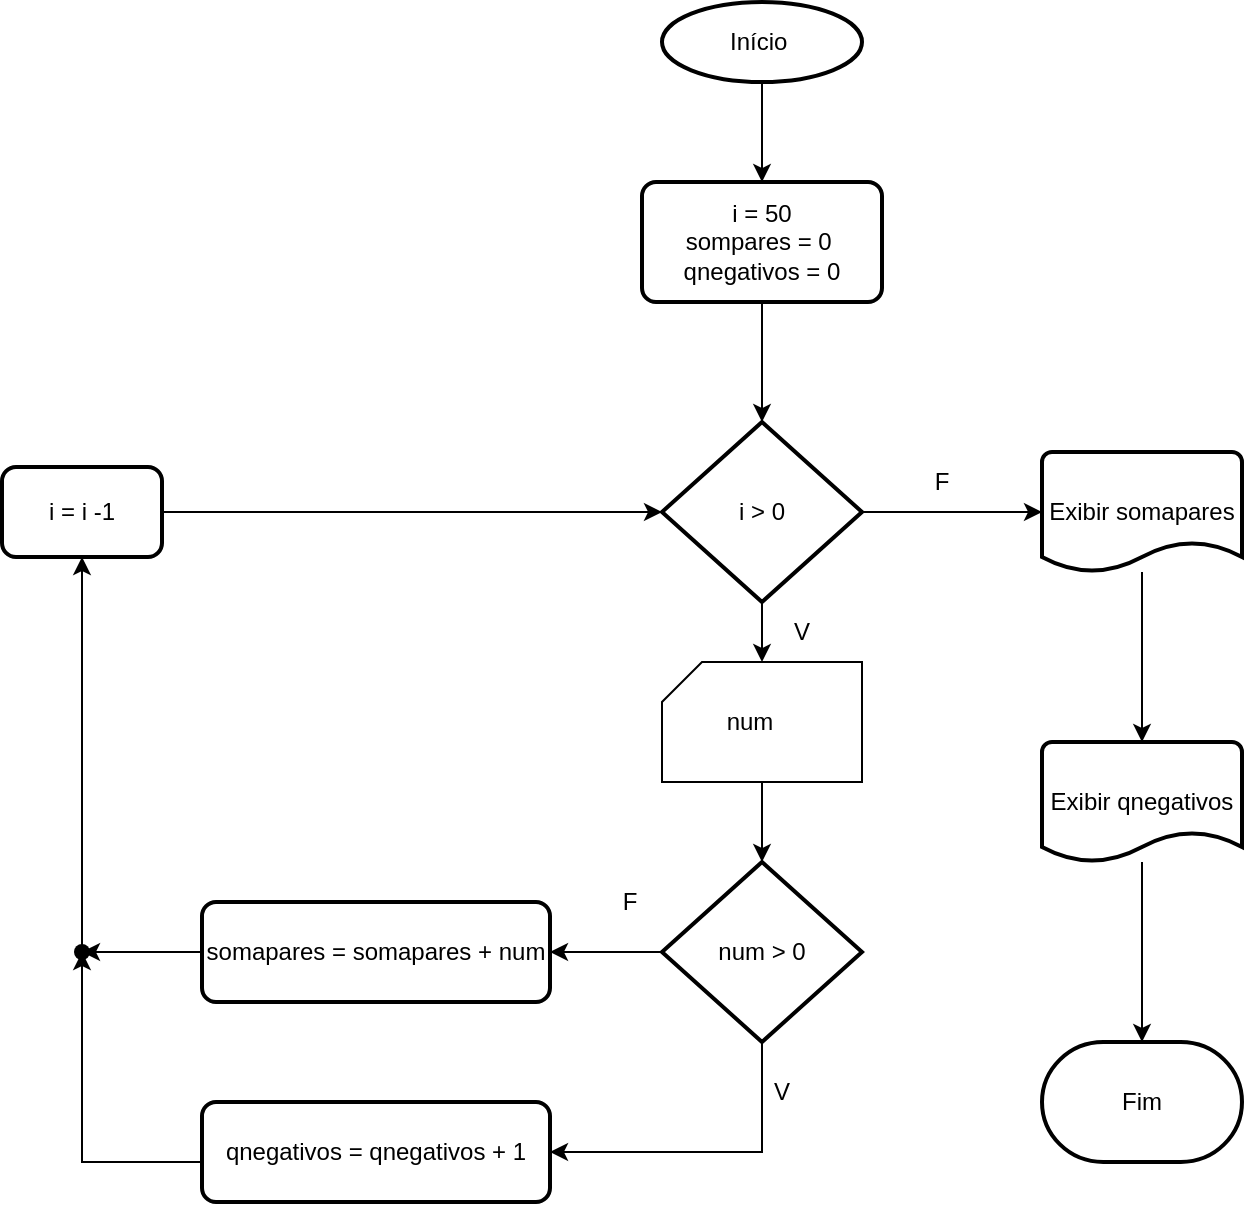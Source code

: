 <mxfile version="24.1.0" type="google">
  <diagram name="Página-1" id="vdSNbkI_oJQG4jn6j5Hr">
    <mxGraphModel grid="1" page="1" gridSize="10" guides="1" tooltips="1" connect="1" arrows="1" fold="1" pageScale="1" pageWidth="827" pageHeight="1169" math="0" shadow="0">
      <root>
        <mxCell id="0" />
        <mxCell id="1" parent="0" />
        <mxCell id="B9xCvhWQYqfG42KFs31H-3" value="" style="edgeStyle=orthogonalEdgeStyle;rounded=0;orthogonalLoop=1;jettySize=auto;html=1;" edge="1" parent="1" source="B9xCvhWQYqfG42KFs31H-1" target="B9xCvhWQYqfG42KFs31H-2">
          <mxGeometry relative="1" as="geometry" />
        </mxCell>
        <mxCell id="B9xCvhWQYqfG42KFs31H-1" value="Início&amp;nbsp;" style="strokeWidth=2;html=1;shape=mxgraph.flowchart.start_1;whiteSpace=wrap;" vertex="1" parent="1">
          <mxGeometry x="340" y="10" width="100" height="40" as="geometry" />
        </mxCell>
        <mxCell id="B9xCvhWQYqfG42KFs31H-5" value="" style="edgeStyle=orthogonalEdgeStyle;rounded=0;orthogonalLoop=1;jettySize=auto;html=1;" edge="1" parent="1" source="B9xCvhWQYqfG42KFs31H-2" target="B9xCvhWQYqfG42KFs31H-4">
          <mxGeometry relative="1" as="geometry" />
        </mxCell>
        <mxCell id="B9xCvhWQYqfG42KFs31H-2" value="i = 50&lt;br&gt;sompares = 0&amp;nbsp;&lt;div&gt;qnegativos = 0&lt;/div&gt;" style="rounded=1;whiteSpace=wrap;html=1;absoluteArcSize=1;arcSize=14;strokeWidth=2;" vertex="1" parent="1">
          <mxGeometry x="330" y="100" width="120" height="60" as="geometry" />
        </mxCell>
        <mxCell id="B9xCvhWQYqfG42KFs31H-7" value="" style="edgeStyle=orthogonalEdgeStyle;rounded=0;orthogonalLoop=1;jettySize=auto;html=1;" edge="1" parent="1" source="B9xCvhWQYqfG42KFs31H-4" target="B9xCvhWQYqfG42KFs31H-6">
          <mxGeometry relative="1" as="geometry" />
        </mxCell>
        <mxCell id="B9xCvhWQYqfG42KFs31H-27" value="" style="edgeStyle=orthogonalEdgeStyle;rounded=0;orthogonalLoop=1;jettySize=auto;html=1;" edge="1" parent="1" source="B9xCvhWQYqfG42KFs31H-4" target="B9xCvhWQYqfG42KFs31H-26">
          <mxGeometry relative="1" as="geometry" />
        </mxCell>
        <mxCell id="B9xCvhWQYqfG42KFs31H-4" value="i &amp;gt; 0" style="strokeWidth=2;html=1;shape=mxgraph.flowchart.decision;whiteSpace=wrap;" vertex="1" parent="1">
          <mxGeometry x="340" y="220" width="100" height="90" as="geometry" />
        </mxCell>
        <mxCell id="B9xCvhWQYqfG42KFs31H-11" value="" style="edgeStyle=orthogonalEdgeStyle;rounded=0;orthogonalLoop=1;jettySize=auto;html=1;" edge="1" parent="1" source="B9xCvhWQYqfG42KFs31H-6" target="B9xCvhWQYqfG42KFs31H-10">
          <mxGeometry relative="1" as="geometry" />
        </mxCell>
        <mxCell id="B9xCvhWQYqfG42KFs31H-6" value="" style="verticalLabelPosition=bottom;verticalAlign=top;html=1;shape=card;whiteSpace=wrap;size=20;arcSize=12;" vertex="1" parent="1">
          <mxGeometry x="340" y="340" width="100" height="60" as="geometry" />
        </mxCell>
        <mxCell id="B9xCvhWQYqfG42KFs31H-8" value="V" style="text;strokeColor=none;align=center;fillColor=none;html=1;verticalAlign=middle;whiteSpace=wrap;rounded=0;" vertex="1" parent="1">
          <mxGeometry x="380" y="310" width="60" height="30" as="geometry" />
        </mxCell>
        <mxCell id="B9xCvhWQYqfG42KFs31H-9" value="num" style="text;strokeColor=none;align=center;fillColor=none;html=1;verticalAlign=middle;whiteSpace=wrap;rounded=0;" vertex="1" parent="1">
          <mxGeometry x="354" y="355" width="60" height="30" as="geometry" />
        </mxCell>
        <mxCell id="B9xCvhWQYqfG42KFs31H-15" value="" style="edgeStyle=orthogonalEdgeStyle;rounded=0;orthogonalLoop=1;jettySize=auto;html=1;" edge="1" parent="1" source="B9xCvhWQYqfG42KFs31H-10" target="B9xCvhWQYqfG42KFs31H-12">
          <mxGeometry relative="1" as="geometry" />
        </mxCell>
        <mxCell id="B9xCvhWQYqfG42KFs31H-17" style="edgeStyle=orthogonalEdgeStyle;rounded=0;orthogonalLoop=1;jettySize=auto;html=1;entryX=1;entryY=0.5;entryDx=0;entryDy=0;" edge="1" parent="1" source="B9xCvhWQYqfG42KFs31H-10" target="B9xCvhWQYqfG42KFs31H-13">
          <mxGeometry relative="1" as="geometry">
            <Array as="points">
              <mxPoint x="390" y="585" />
            </Array>
          </mxGeometry>
        </mxCell>
        <mxCell id="B9xCvhWQYqfG42KFs31H-10" value="num &amp;gt; 0" style="strokeWidth=2;html=1;shape=mxgraph.flowchart.decision;whiteSpace=wrap;" vertex="1" parent="1">
          <mxGeometry x="340" y="440" width="100" height="90" as="geometry" />
        </mxCell>
        <mxCell id="B9xCvhWQYqfG42KFs31H-19" value="" style="edgeStyle=orthogonalEdgeStyle;rounded=0;orthogonalLoop=1;jettySize=auto;html=1;" edge="1" parent="1" source="B9xCvhWQYqfG42KFs31H-12" target="B9xCvhWQYqfG42KFs31H-18">
          <mxGeometry relative="1" as="geometry" />
        </mxCell>
        <mxCell id="B9xCvhWQYqfG42KFs31H-12" value="somapares = somapares + num" style="rounded=1;whiteSpace=wrap;html=1;absoluteArcSize=1;arcSize=14;strokeWidth=2;" vertex="1" parent="1">
          <mxGeometry x="110" y="460" width="174" height="50" as="geometry" />
        </mxCell>
        <mxCell id="B9xCvhWQYqfG42KFs31H-13" value="qnegativos = qnegativos + 1" style="rounded=1;whiteSpace=wrap;html=1;absoluteArcSize=1;arcSize=14;strokeWidth=2;" vertex="1" parent="1">
          <mxGeometry x="110" y="560" width="174" height="50" as="geometry" />
        </mxCell>
        <mxCell id="B9xCvhWQYqfG42KFs31H-22" value="" style="edgeStyle=orthogonalEdgeStyle;rounded=0;orthogonalLoop=1;jettySize=auto;html=1;" edge="1" parent="1" source="B9xCvhWQYqfG42KFs31H-14" target="B9xCvhWQYqfG42KFs31H-4">
          <mxGeometry relative="1" as="geometry" />
        </mxCell>
        <mxCell id="B9xCvhWQYqfG42KFs31H-14" value="i = i -1" style="rounded=1;whiteSpace=wrap;html=1;absoluteArcSize=1;arcSize=14;strokeWidth=2;" vertex="1" parent="1">
          <mxGeometry x="10" y="242.5" width="80" height="45" as="geometry" />
        </mxCell>
        <mxCell id="B9xCvhWQYqfG42KFs31H-21" value="" style="edgeStyle=orthogonalEdgeStyle;rounded=0;orthogonalLoop=1;jettySize=auto;html=1;" edge="1" parent="1" source="B9xCvhWQYqfG42KFs31H-18" target="B9xCvhWQYqfG42KFs31H-14">
          <mxGeometry relative="1" as="geometry" />
        </mxCell>
        <mxCell id="B9xCvhWQYqfG42KFs31H-18" value="" style="shape=waypoint;sketch=0;size=6;pointerEvents=1;points=[];fillColor=default;resizable=0;rotatable=0;perimeter=centerPerimeter;snapToPoint=1;rounded=1;arcSize=14;strokeWidth=2;" vertex="1" parent="1">
          <mxGeometry x="40" y="475" width="20" height="20" as="geometry" />
        </mxCell>
        <mxCell id="B9xCvhWQYqfG42KFs31H-20" style="edgeStyle=orthogonalEdgeStyle;rounded=0;orthogonalLoop=1;jettySize=auto;html=1;" edge="1" parent="1" source="B9xCvhWQYqfG42KFs31H-13" target="B9xCvhWQYqfG42KFs31H-18">
          <mxGeometry relative="1" as="geometry">
            <mxPoint x="50" y="500" as="targetPoint" />
            <Array as="points">
              <mxPoint x="50" y="590" />
            </Array>
          </mxGeometry>
        </mxCell>
        <mxCell id="B9xCvhWQYqfG42KFs31H-23" value="V" style="text;strokeColor=none;align=center;fillColor=none;html=1;verticalAlign=middle;whiteSpace=wrap;rounded=0;" vertex="1" parent="1">
          <mxGeometry x="370" y="540" width="60" height="30" as="geometry" />
        </mxCell>
        <mxCell id="B9xCvhWQYqfG42KFs31H-24" value="F" style="text;strokeColor=none;align=center;fillColor=none;html=1;verticalAlign=middle;whiteSpace=wrap;rounded=0;" vertex="1" parent="1">
          <mxGeometry x="450" y="235" width="60" height="30" as="geometry" />
        </mxCell>
        <mxCell id="B9xCvhWQYqfG42KFs31H-25" value="F" style="text;strokeColor=none;align=center;fillColor=none;html=1;verticalAlign=middle;whiteSpace=wrap;rounded=0;" vertex="1" parent="1">
          <mxGeometry x="294" y="445" width="60" height="30" as="geometry" />
        </mxCell>
        <mxCell id="B9xCvhWQYqfG42KFs31H-29" value="" style="edgeStyle=orthogonalEdgeStyle;rounded=0;orthogonalLoop=1;jettySize=auto;html=1;" edge="1" parent="1" source="B9xCvhWQYqfG42KFs31H-26" target="B9xCvhWQYqfG42KFs31H-28">
          <mxGeometry relative="1" as="geometry" />
        </mxCell>
        <mxCell id="B9xCvhWQYqfG42KFs31H-26" value="Exibir somapares" style="strokeWidth=2;html=1;shape=mxgraph.flowchart.document2;whiteSpace=wrap;size=0.25;" vertex="1" parent="1">
          <mxGeometry x="530" y="235" width="100" height="60" as="geometry" />
        </mxCell>
        <mxCell id="B9xCvhWQYqfG42KFs31H-31" value="" style="edgeStyle=orthogonalEdgeStyle;rounded=0;orthogonalLoop=1;jettySize=auto;html=1;" edge="1" parent="1" source="B9xCvhWQYqfG42KFs31H-28" target="B9xCvhWQYqfG42KFs31H-30">
          <mxGeometry relative="1" as="geometry" />
        </mxCell>
        <mxCell id="B9xCvhWQYqfG42KFs31H-28" value="Exibir qnegativos" style="strokeWidth=2;html=1;shape=mxgraph.flowchart.document2;whiteSpace=wrap;size=0.25;" vertex="1" parent="1">
          <mxGeometry x="530" y="380" width="100" height="60" as="geometry" />
        </mxCell>
        <mxCell id="B9xCvhWQYqfG42KFs31H-30" value="Fim" style="strokeWidth=2;html=1;shape=mxgraph.flowchart.terminator;whiteSpace=wrap;" vertex="1" parent="1">
          <mxGeometry x="530" y="530" width="100" height="60" as="geometry" />
        </mxCell>
      </root>
    </mxGraphModel>
  </diagram>
</mxfile>

